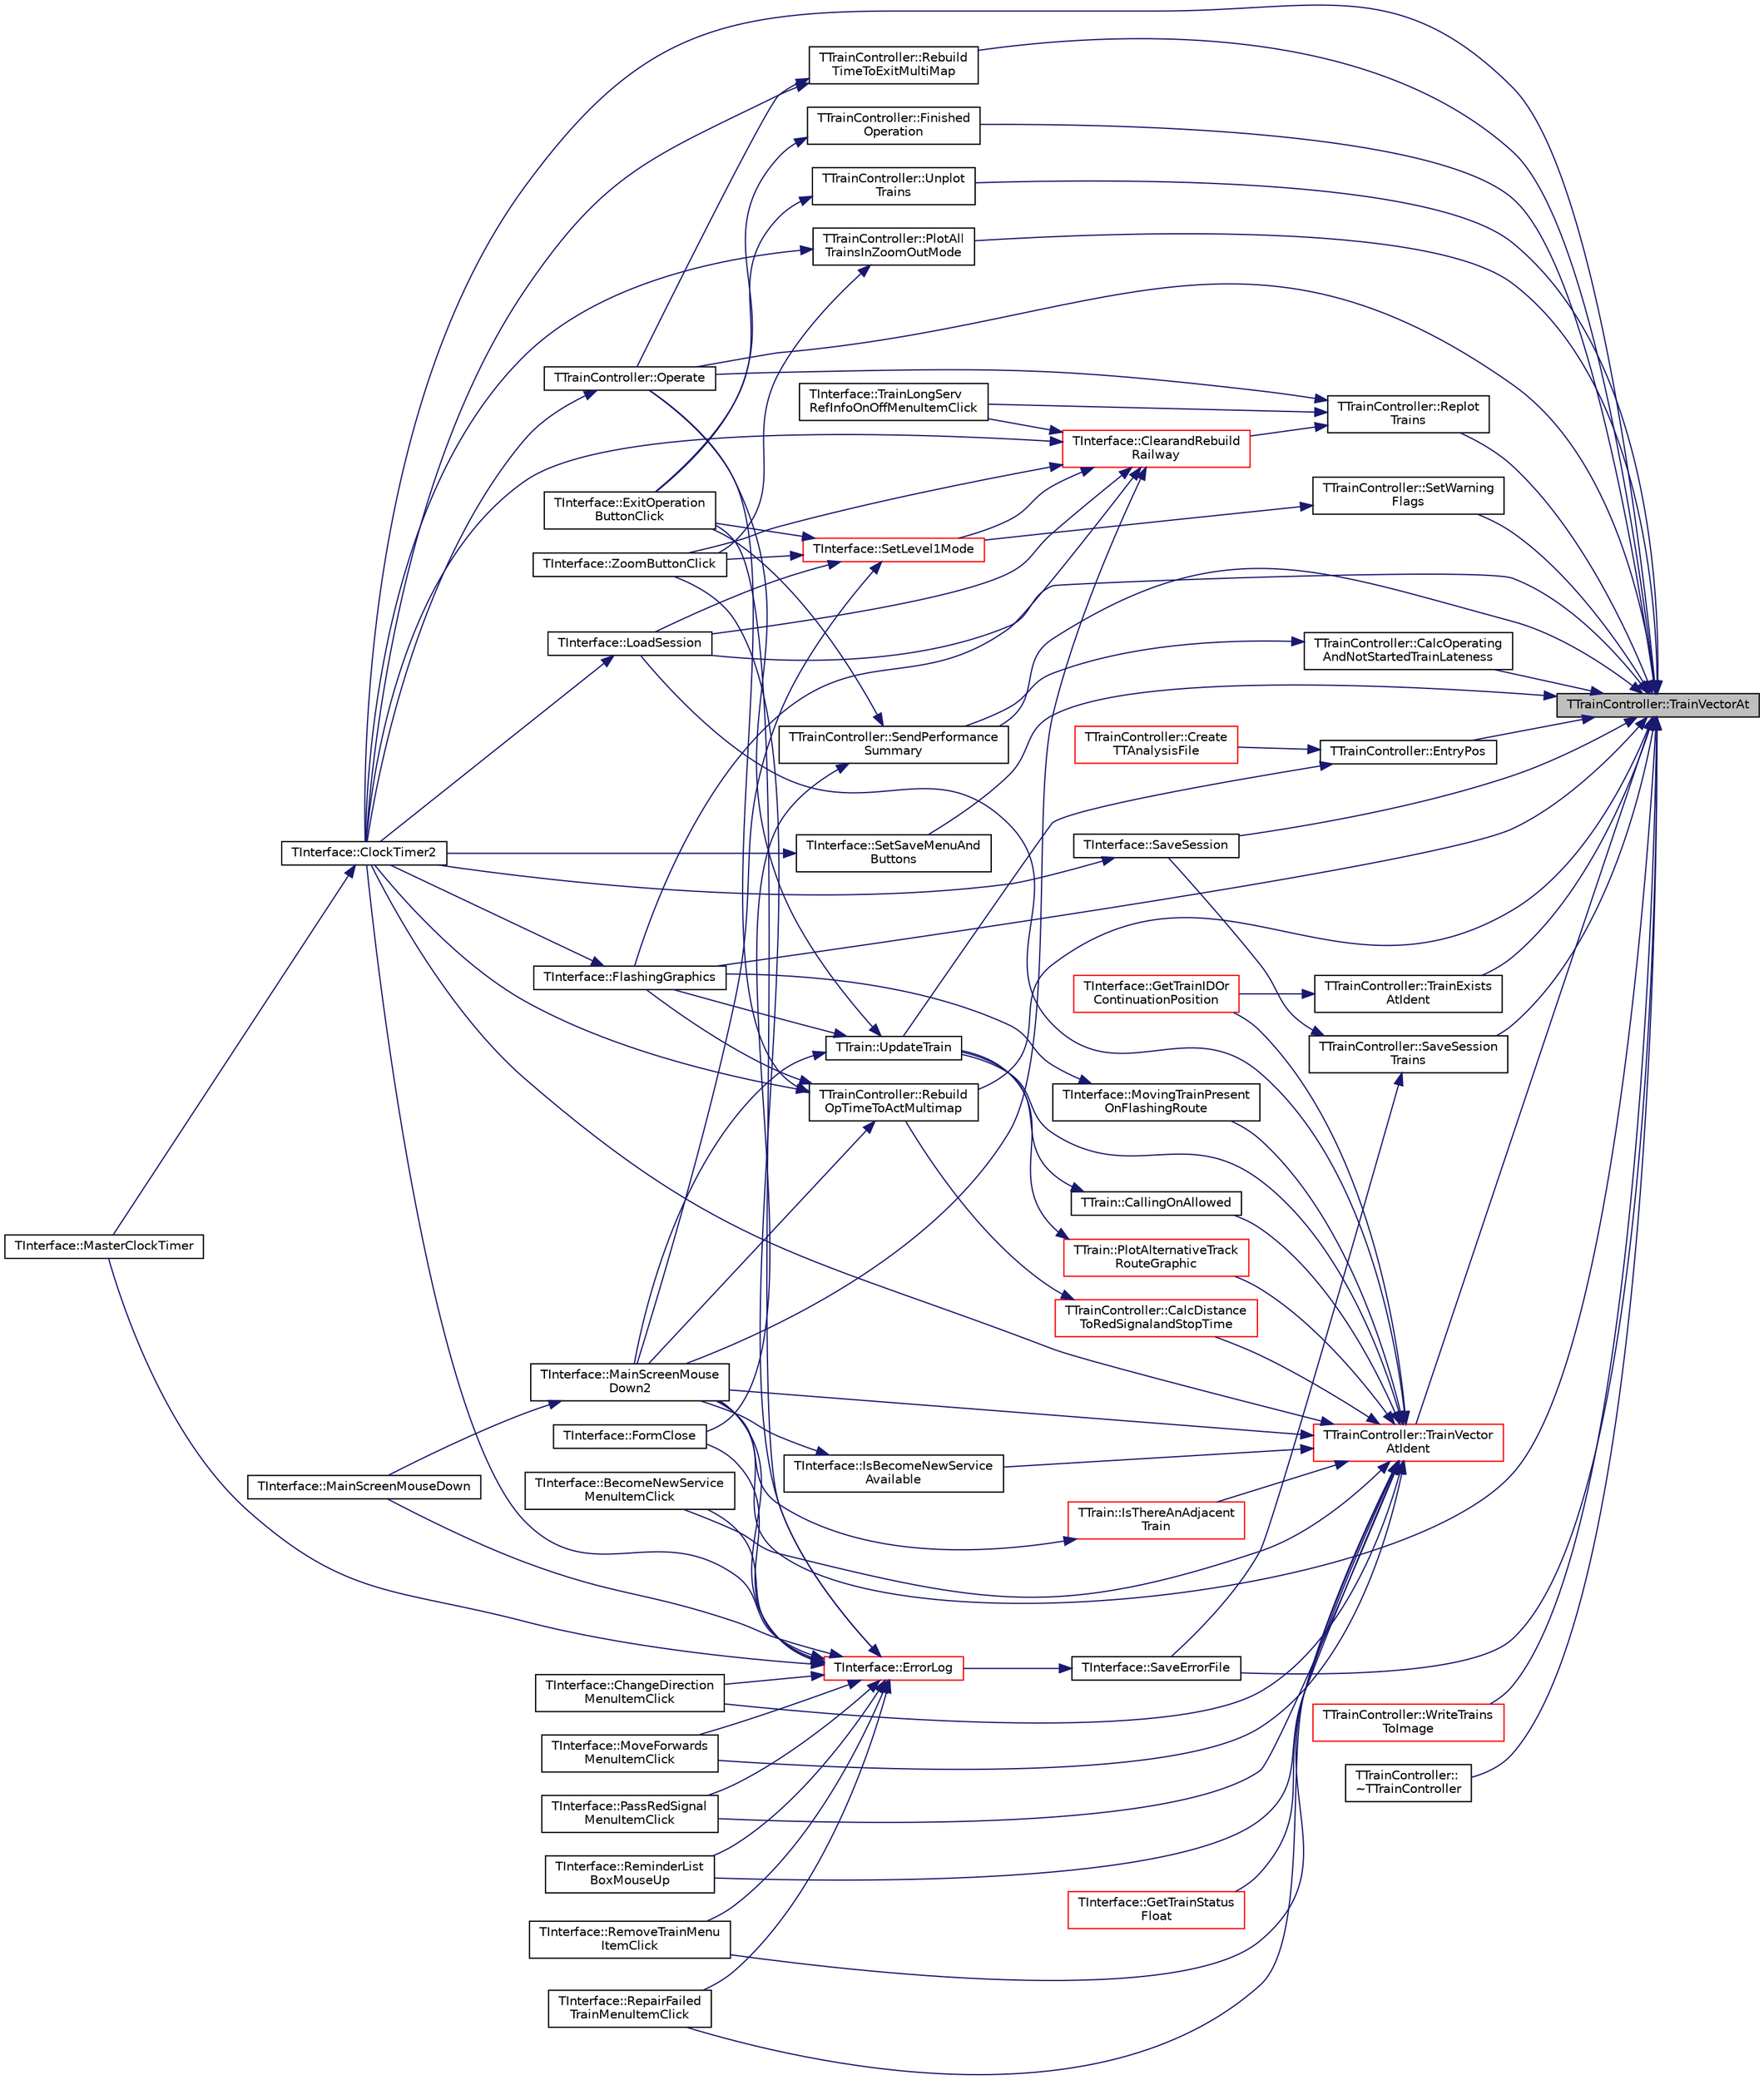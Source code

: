 digraph "TTrainController::TrainVectorAt"
{
 // INTERACTIVE_SVG=YES
 // LATEX_PDF_SIZE
  edge [fontname="Helvetica",fontsize="10",labelfontname="Helvetica",labelfontsize="10"];
  node [fontname="Helvetica",fontsize="10",shape=record];
  rankdir="RL";
  Node1 [label="TTrainController::TrainVectorAt",height=0.2,width=0.4,color="black", fillcolor="grey75", style="filled", fontcolor="black",tooltip="Return a reference to the train at position VecPos in the TrainVector, carries out range checking on ..."];
  Node1 -> Node2 [dir="back",color="midnightblue",fontsize="10",style="solid",fontname="Helvetica"];
  Node2 [label="TTrainController::CalcOperating\lAndNotStartedTrainLateness",height=0.2,width=0.4,color="black", fillcolor="white", style="filled",URL="$class_t_train_controller.html#aadffada34a23350d7773bc7735e423a1",tooltip="calculates additional lateness values for trains that haven't reached their destinations yet"];
  Node2 -> Node3 [dir="back",color="midnightblue",fontsize="10",style="solid",fontname="Helvetica"];
  Node3 [label="TTrainController::SendPerformance\lSummary",height=0.2,width=0.4,color="black", fillcolor="white", style="filled",URL="$class_t_train_controller.html#af6c6e1e1236559f07b29b069d4377690",tooltip="At the end of operation a summary of overall performance is sent to the performance file by this func..."];
  Node3 -> Node4 [dir="back",color="midnightblue",fontsize="10",style="solid",fontname="Helvetica"];
  Node4 [label="TInterface::ExitOperation\lButtonClick",height=0.2,width=0.4,color="black", fillcolor="white", style="filled",URL="$class_t_interface.html#a3e59d6f1f39ffe34a9d6e7bf930acbff",tooltip=" "];
  Node3 -> Node5 [dir="back",color="midnightblue",fontsize="10",style="solid",fontname="Helvetica"];
  Node5 [label="TInterface::FormClose",height=0.2,width=0.4,color="black", fillcolor="white", style="filled",URL="$class_t_interface.html#ad1418f26381a91c4333c3947585ed60e",tooltip=" "];
  Node1 -> Node6 [dir="back",color="midnightblue",fontsize="10",style="solid",fontname="Helvetica"];
  Node6 [label="TInterface::ClockTimer2",height=0.2,width=0.4,color="black", fillcolor="white", style="filled",URL="$class_t_interface.html#a6139ffb52492eb89e5487a8a3cd647b5",tooltip="The main loop, called every clock tick via MasterClockTimer."];
  Node6 -> Node7 [dir="back",color="midnightblue",fontsize="10",style="solid",fontname="Helvetica"];
  Node7 [label="TInterface::MasterClockTimer",height=0.2,width=0.4,color="black", fillcolor="white", style="filled",URL="$class_t_interface.html#ace30a12d923fc7fb489afabb0a09aa4f",tooltip=" "];
  Node1 -> Node8 [dir="back",color="midnightblue",fontsize="10",style="solid",fontname="Helvetica"];
  Node8 [label="TTrainController::EntryPos",height=0.2,width=0.4,color="black", fillcolor="white", style="filled",URL="$class_t_train_controller.html#aa60ab73bef848c5458cdf0217092aef8",tooltip="Return the track entry link (Link[]) array position for the given train on track element at track vec..."];
  Node8 -> Node9 [dir="back",color="midnightblue",fontsize="10",style="solid",fontname="Helvetica"];
  Node9 [label="TTrainController::Create\lTTAnalysisFile",height=0.2,width=0.4,color="red", fillcolor="white", style="filled",URL="$class_t_train_controller.html#a6a7975052fcea4a8f0f72214a4a0f298",tooltip="Generate a timetable analysis file in the 'Formatted Timetables' folder, return false if failed for a..."];
  Node8 -> Node11 [dir="back",color="midnightblue",fontsize="10",style="solid",fontname="Helvetica"];
  Node11 [label="TTrain::UpdateTrain",height=0.2,width=0.4,color="black", fillcolor="white", style="filled",URL="$class_t_train.html#a89ad640ecf8f5163c40727b4e28575fc",tooltip="Major function called at each clock tick for each train & handles all train movement & associated act..."];
  Node11 -> Node12 [dir="back",color="midnightblue",fontsize="10",style="solid",fontname="Helvetica"];
  Node12 [label="TInterface::FlashingGraphics",height=0.2,width=0.4,color="black", fillcolor="white", style="filled",URL="$class_t_interface.html#a7e6535742855a19cb3e35b1711a7ab59",tooltip="Deal with any warning graphics that need to flash (call on, signal stop, crash etc),..."];
  Node12 -> Node6 [dir="back",color="midnightblue",fontsize="10",style="solid",fontname="Helvetica"];
  Node11 -> Node13 [dir="back",color="midnightblue",fontsize="10",style="solid",fontname="Helvetica"];
  Node13 [label="TInterface::MainScreenMouse\lDown2",height=0.2,width=0.4,color="black", fillcolor="white", style="filled",URL="$class_t_interface.html#abf07d5edc1507de381825f17620748b2",tooltip="Called when mouse button clicked in zoom-in mode."];
  Node13 -> Node14 [dir="back",color="midnightblue",fontsize="10",style="solid",fontname="Helvetica"];
  Node14 [label="TInterface::MainScreenMouseDown",height=0.2,width=0.4,color="black", fillcolor="white", style="filled",URL="$class_t_interface.html#a7f37862fb9e01e1328d9fd3fd8c50094",tooltip=" "];
  Node11 -> Node15 [dir="back",color="midnightblue",fontsize="10",style="solid",fontname="Helvetica"];
  Node15 [label="TTrainController::Operate",height=0.2,width=0.4,color="black", fillcolor="white", style="filled",URL="$class_t_train_controller.html#a20a1576dea1d86ed78fc5e9f46343481",tooltip="called every clock tick to introduce new trains and update existing trains"];
  Node15 -> Node6 [dir="back",color="midnightblue",fontsize="10",style="solid",fontname="Helvetica"];
  Node1 -> Node16 [dir="back",color="midnightblue",fontsize="10",style="solid",fontname="Helvetica"];
  Node16 [label="TTrainController::Finished\lOperation",height=0.2,width=0.4,color="black", fillcolor="white", style="filled",URL="$class_t_train_controller.html#a07d3d10bf08d4e916b652d676c917335",tooltip="called when exiting operation mode to delete all trains and timetable data etc"];
  Node16 -> Node4 [dir="back",color="midnightblue",fontsize="10",style="solid",fontname="Helvetica"];
  Node1 -> Node12 [dir="back",color="midnightblue",fontsize="10",style="solid",fontname="Helvetica"];
  Node1 -> Node17 [dir="back",color="midnightblue",fontsize="10",style="solid",fontname="Helvetica"];
  Node17 [label="TInterface::LoadSession",height=0.2,width=0.4,color="black", fillcolor="white", style="filled",URL="$class_t_interface.html#a636b1b4bd29f2678a3290ed2d282f1c2",tooltip="Load a session file."];
  Node17 -> Node6 [dir="back",color="midnightblue",fontsize="10",style="solid",fontname="Helvetica"];
  Node1 -> Node13 [dir="back",color="midnightblue",fontsize="10",style="solid",fontname="Helvetica"];
  Node1 -> Node15 [dir="back",color="midnightblue",fontsize="10",style="solid",fontname="Helvetica"];
  Node1 -> Node18 [dir="back",color="midnightblue",fontsize="10",style="solid",fontname="Helvetica"];
  Node18 [label="TTrainController::PlotAll\lTrainsInZoomOutMode",height=0.2,width=0.4,color="black", fillcolor="white", style="filled",URL="$class_t_train_controller.html#a2f9cd71b60b45de8380f5fad7bbd5dd8",tooltip="Plots all trains on screen in zoomed-out mode, state of 'Flash' determines whether the flashing train..."];
  Node18 -> Node6 [dir="back",color="midnightblue",fontsize="10",style="solid",fontname="Helvetica"];
  Node18 -> Node19 [dir="back",color="midnightblue",fontsize="10",style="solid",fontname="Helvetica"];
  Node19 [label="TInterface::ZoomButtonClick",height=0.2,width=0.4,color="black", fillcolor="white", style="filled",URL="$class_t_interface.html#a08305797df7dfbdd16b3e8900c33e0bc",tooltip=" "];
  Node1 -> Node20 [dir="back",color="midnightblue",fontsize="10",style="solid",fontname="Helvetica"];
  Node20 [label="TTrainController::Rebuild\lOpTimeToActMultimap",height=0.2,width=0.4,color="black", fillcolor="white", style="filled",URL="$class_t_train_controller.html#a0e16b9cb91bb29f83bffc7ae3461200d",tooltip="new v2.2.0 for OperatorActionPanel (OperatorActionPanel changed for ActionsDueForm at v2...."];
  Node20 -> Node6 [dir="back",color="midnightblue",fontsize="10",style="solid",fontname="Helvetica"];
  Node20 -> Node12 [dir="back",color="midnightblue",fontsize="10",style="solid",fontname="Helvetica"];
  Node20 -> Node13 [dir="back",color="midnightblue",fontsize="10",style="solid",fontname="Helvetica"];
  Node20 -> Node15 [dir="back",color="midnightblue",fontsize="10",style="solid",fontname="Helvetica"];
  Node1 -> Node21 [dir="back",color="midnightblue",fontsize="10",style="solid",fontname="Helvetica"];
  Node21 [label="TTrainController::Rebuild\lTimeToExitMultiMap",height=0.2,width=0.4,color="black", fillcolor="white", style="filled",URL="$class_t_train_controller.html#adda46770e73214b896de94d98f9e2692",tooltip="new for multiplayer"];
  Node21 -> Node6 [dir="back",color="midnightblue",fontsize="10",style="solid",fontname="Helvetica"];
  Node21 -> Node15 [dir="back",color="midnightblue",fontsize="10",style="solid",fontname="Helvetica"];
  Node1 -> Node22 [dir="back",color="midnightblue",fontsize="10",style="solid",fontname="Helvetica"];
  Node22 [label="TTrainController::Replot\lTrains",height=0.2,width=0.4,color="black", fillcolor="white", style="filled",URL="$class_t_train_controller.html#a47676de8fc677dbcabf565569cb1435c",tooltip="plot all trains on the display"];
  Node22 -> Node23 [dir="back",color="midnightblue",fontsize="10",style="solid",fontname="Helvetica"];
  Node23 [label="TInterface::ClearandRebuild\lRailway",height=0.2,width=0.4,color="red", fillcolor="white", style="filled",URL="$class_t_interface.html#aaa05ac95703a25e1fb4863779854967c",tooltip="< Sets the information panel message for zoom-out or paused modes"];
  Node23 -> Node6 [dir="back",color="midnightblue",fontsize="10",style="solid",fontname="Helvetica"];
  Node23 -> Node12 [dir="back",color="midnightblue",fontsize="10",style="solid",fontname="Helvetica"];
  Node23 -> Node17 [dir="back",color="midnightblue",fontsize="10",style="solid",fontname="Helvetica"];
  Node23 -> Node13 [dir="back",color="midnightblue",fontsize="10",style="solid",fontname="Helvetica"];
  Node23 -> Node63 [dir="back",color="midnightblue",fontsize="10",style="solid",fontname="Helvetica"];
  Node63 [label="TInterface::SetLevel1Mode",height=0.2,width=0.4,color="red", fillcolor="white", style="filled",URL="$class_t_interface.html#acf77f2eeeac0775fde4f25ba46099e0b",tooltip="Sets the Level1 user mode, using the Level1Mode variable to determine the mode."];
  Node63 -> Node4 [dir="back",color="midnightblue",fontsize="10",style="solid",fontname="Helvetica"];
  Node63 -> Node17 [dir="back",color="midnightblue",fontsize="10",style="solid",fontname="Helvetica"];
  Node63 -> Node13 [dir="back",color="midnightblue",fontsize="10",style="solid",fontname="Helvetica"];
  Node63 -> Node19 [dir="back",color="midnightblue",fontsize="10",style="solid",fontname="Helvetica"];
  Node23 -> Node138 [dir="back",color="midnightblue",fontsize="10",style="solid",fontname="Helvetica"];
  Node138 [label="TInterface::TrainLongServ\lRefInfoOnOffMenuItemClick",height=0.2,width=0.4,color="black", fillcolor="white", style="filled",URL="$class_t_interface.html#a0c193116ef39efb292c08df6101155f5",tooltip=" "];
  Node23 -> Node19 [dir="back",color="midnightblue",fontsize="10",style="solid",fontname="Helvetica"];
  Node22 -> Node15 [dir="back",color="midnightblue",fontsize="10",style="solid",fontname="Helvetica"];
  Node22 -> Node138 [dir="back",color="midnightblue",fontsize="10",style="solid",fontname="Helvetica"];
  Node1 -> Node139 [dir="back",color="midnightblue",fontsize="10",style="solid",fontname="Helvetica"];
  Node139 [label="TInterface::SaveErrorFile",height=0.2,width=0.4,color="black", fillcolor="white", style="filled",URL="$class_t_interface.html#a0109f801142d4fa3becae22e23b84163",tooltip="Save the error log after an error has been thrown - no need for a caller."];
  Node139 -> Node140 [dir="back",color="midnightblue",fontsize="10",style="solid",fontname="Helvetica"];
  Node140 [label="TInterface::ErrorLog",height=0.2,width=0.4,color="red", fillcolor="white", style="filled",URL="$class_t_interface.html#a4f3a25665e2266441217849f947a1adf",tooltip="The error logging routine, called when an error is detected."];
  Node140 -> Node143 [dir="back",color="midnightblue",fontsize="10",style="solid",fontname="Helvetica"];
  Node143 [label="TInterface::BecomeNewService\lMenuItemClick",height=0.2,width=0.4,color="black", fillcolor="white", style="filled",URL="$class_t_interface.html#a0e9af41ff305fe2813385fce38b73206",tooltip=" "];
  Node140 -> Node145 [dir="back",color="midnightblue",fontsize="10",style="solid",fontname="Helvetica"];
  Node145 [label="TInterface::ChangeDirection\lMenuItemClick",height=0.2,width=0.4,color="black", fillcolor="white", style="filled",URL="$class_t_interface.html#aaaf32c3c815553f7ba70698e0f0071bb",tooltip=" "];
  Node140 -> Node6 [dir="back",color="midnightblue",fontsize="10",style="solid",fontname="Helvetica"];
  Node140 -> Node4 [dir="back",color="midnightblue",fontsize="10",style="solid",fontname="Helvetica"];
  Node140 -> Node5 [dir="back",color="midnightblue",fontsize="10",style="solid",fontname="Helvetica"];
  Node140 -> Node14 [dir="back",color="midnightblue",fontsize="10",style="solid",fontname="Helvetica"];
  Node140 -> Node13 [dir="back",color="midnightblue",fontsize="10",style="solid",fontname="Helvetica"];
  Node140 -> Node7 [dir="back",color="midnightblue",fontsize="10",style="solid",fontname="Helvetica"];
  Node140 -> Node160 [dir="back",color="midnightblue",fontsize="10",style="solid",fontname="Helvetica"];
  Node160 [label="TInterface::MoveForwards\lMenuItemClick",height=0.2,width=0.4,color="black", fillcolor="white", style="filled",URL="$class_t_interface.html#a50478cade5cae721121f5902528987a7",tooltip=" "];
  Node140 -> Node177 [dir="back",color="midnightblue",fontsize="10",style="solid",fontname="Helvetica"];
  Node177 [label="TInterface::PassRedSignal\lMenuItemClick",height=0.2,width=0.4,color="black", fillcolor="white", style="filled",URL="$class_t_interface.html#ad7aaed58c91a9ad9598e17fa615024da",tooltip=" "];
  Node140 -> Node182 [dir="back",color="midnightblue",fontsize="10",style="solid",fontname="Helvetica"];
  Node182 [label="TInterface::ReminderList\lBoxMouseUp",height=0.2,width=0.4,color="black", fillcolor="white", style="filled",URL="$class_t_interface.html#af51cb634bd52e389e6ee86f9727cb2ea",tooltip=" "];
  Node140 -> Node183 [dir="back",color="midnightblue",fontsize="10",style="solid",fontname="Helvetica"];
  Node183 [label="TInterface::RemoveTrainMenu\lItemClick",height=0.2,width=0.4,color="black", fillcolor="white", style="filled",URL="$class_t_interface.html#a921ff57bd9af8acdd79a7c99d4839218",tooltip=" "];
  Node140 -> Node184 [dir="back",color="midnightblue",fontsize="10",style="solid",fontname="Helvetica"];
  Node184 [label="TInterface::RepairFailed\lTrainMenuItemClick",height=0.2,width=0.4,color="black", fillcolor="white", style="filled",URL="$class_t_interface.html#ad3ddf42d51934815002002a770df766a",tooltip=" "];
  Node140 -> Node19 [dir="back",color="midnightblue",fontsize="10",style="solid",fontname="Helvetica"];
  Node1 -> Node228 [dir="back",color="midnightblue",fontsize="10",style="solid",fontname="Helvetica"];
  Node228 [label="TInterface::SaveSession",height=0.2,width=0.4,color="black", fillcolor="white", style="filled",URL="$class_t_interface.html#a3362cfff4fa746fdb4871fe9d6c5ba25",tooltip="Save a session file - see LoadSession for details of additions to the session file."];
  Node228 -> Node6 [dir="back",color="midnightblue",fontsize="10",style="solid",fontname="Helvetica"];
  Node1 -> Node229 [dir="back",color="midnightblue",fontsize="10",style="solid",fontname="Helvetica"];
  Node229 [label="TTrainController::SaveSession\lTrains",height=0.2,width=0.4,color="black", fillcolor="white", style="filled",URL="$class_t_train_controller.html#afa594bfc6b628d21d02a31c3a13c3a0a",tooltip="save trains to a session file"];
  Node229 -> Node139 [dir="back",color="midnightblue",fontsize="10",style="solid",fontname="Helvetica"];
  Node229 -> Node228 [dir="back",color="midnightblue",fontsize="10",style="solid",fontname="Helvetica"];
  Node1 -> Node3 [dir="back",color="midnightblue",fontsize="10",style="solid",fontname="Helvetica"];
  Node1 -> Node230 [dir="back",color="midnightblue",fontsize="10",style="solid",fontname="Helvetica"];
  Node230 [label="TInterface::SetSaveMenuAnd\lButtons",height=0.2,width=0.4,color="black", fillcolor="white", style="filled",URL="$class_t_interface.html#afeb3a4236e5cfa7e93d7d5167304f937",tooltip="Called during the ClockTimer2 function to set screen boundaries, buttons & menu items."];
  Node230 -> Node6 [dir="back",color="midnightblue",fontsize="10",style="solid",fontname="Helvetica"];
  Node1 -> Node231 [dir="back",color="midnightblue",fontsize="10",style="solid",fontname="Helvetica"];
  Node231 [label="TTrainController::SetWarning\lFlags",height=0.2,width=0.4,color="black", fillcolor="white", style="filled",URL="$class_t_train_controller.html#a29c49509e56368954ca3334a37648a7a",tooltip="This sets all the warning flags (CrashWarning, DerailWarning etc) to their required states after a se..."];
  Node231 -> Node63 [dir="back",color="midnightblue",fontsize="10",style="solid",fontname="Helvetica"];
  Node1 -> Node232 [dir="back",color="midnightblue",fontsize="10",style="solid",fontname="Helvetica"];
  Node232 [label="TTrainController::TrainExists\lAtIdent",height=0.2,width=0.4,color="black", fillcolor="white", style="filled",URL="$class_t_train_controller.html#ab98eb9e3dd43fb5028c6cda88ae929f2",tooltip="new at v2.4.0 return true if find the train (added at v2.4.0 as can select a removed train in Actions..."];
  Node232 -> Node233 [dir="back",color="midnightblue",fontsize="10",style="solid",fontname="Helvetica"];
  Node233 [label="TInterface::GetTrainIDOr\lContinuationPosition",height=0.2,width=0.4,color="red", fillcolor="white", style="filled",URL="$class_t_interface.html#a67d3c81296085e3b657e7d05dca94e23",tooltip="Used in actions due panel to identify the train or continuation, added at v2.6.2 so can use for actio..."];
  Node1 -> Node235 [dir="back",color="midnightblue",fontsize="10",style="solid",fontname="Helvetica"];
  Node235 [label="TTrainController::TrainVector\lAtIdent",height=0.2,width=0.4,color="red", fillcolor="white", style="filled",URL="$class_t_train_controller.html#a4d5de42d6e9e92191241963599581210",tooltip="Return a reference to the train with ID TrainID, carries out validity checking on TrainID."];
  Node235 -> Node143 [dir="back",color="midnightblue",fontsize="10",style="solid",fontname="Helvetica"];
  Node235 -> Node236 [dir="back",color="midnightblue",fontsize="10",style="solid",fontname="Helvetica"];
  Node236 [label="TTrainController::CalcDistance\lToRedSignalandStopTime",height=0.2,width=0.4,color="red", fillcolor="white", style="filled",URL="$class_t_train_controller.html#a9fa0023214c894b378c929311da6c185",tooltip="new v2.2.0 (DistanceToExit added for multiplayer), calcs distances to red signal & exit,..."];
  Node236 -> Node20 [dir="back",color="midnightblue",fontsize="10",style="solid",fontname="Helvetica"];
  Node235 -> Node238 [dir="back",color="midnightblue",fontsize="10",style="solid",fontname="Helvetica"];
  Node238 [label="TTrain::CallingOnAllowed",height=0.2,width=0.4,color="black", fillcolor="white", style="filled",URL="$class_t_train.html#a4524b72ef62ef2c1375f58fac05929ee",tooltip="True if the train can be called on at its current position - see detail in .cpp file."];
  Node238 -> Node11 [dir="back",color="midnightblue",fontsize="10",style="solid",fontname="Helvetica"];
  Node235 -> Node145 [dir="back",color="midnightblue",fontsize="10",style="solid",fontname="Helvetica"];
  Node235 -> Node6 [dir="back",color="midnightblue",fontsize="10",style="solid",fontname="Helvetica"];
  Node235 -> Node233 [dir="back",color="midnightblue",fontsize="10",style="solid",fontname="Helvetica"];
  Node235 -> Node239 [dir="back",color="midnightblue",fontsize="10",style="solid",fontname="Helvetica"];
  Node239 [label="TInterface::GetTrainStatus\lFloat",height=0.2,width=0.4,color="red", fillcolor="white", style="filled",URL="$class_t_interface.html#a51b94ffa3dc90fe4e3bec2f1ae28074e",tooltip="used for floating window to display train status"];
  Node235 -> Node240 [dir="back",color="midnightblue",fontsize="10",style="solid",fontname="Helvetica"];
  Node240 [label="TInterface::IsBecomeNewService\lAvailable",height=0.2,width=0.4,color="black", fillcolor="white", style="filled",URL="$class_t_interface.html#a36604fa81623b72c7faeb412950ec95e",tooltip="Check to see if a BecomeNewService popup otion is available - i.e stopped at location,..."];
  Node240 -> Node13 [dir="back",color="midnightblue",fontsize="10",style="solid",fontname="Helvetica"];
  Node235 -> Node241 [dir="back",color="midnightblue",fontsize="10",style="solid",fontname="Helvetica"];
  Node241 [label="TTrain::IsThereAnAdjacent\lTrain",height=0.2,width=0.4,color="red", fillcolor="white", style="filled",URL="$class_t_train.html#aa76cf279cc5cc86bccf44eae2a03df26",tooltip=" "];
  Node241 -> Node13 [dir="back",color="midnightblue",fontsize="10",style="solid",fontname="Helvetica"];
  Node235 -> Node17 [dir="back",color="midnightblue",fontsize="10",style="solid",fontname="Helvetica"];
  Node235 -> Node13 [dir="back",color="midnightblue",fontsize="10",style="solid",fontname="Helvetica"];
  Node235 -> Node160 [dir="back",color="midnightblue",fontsize="10",style="solid",fontname="Helvetica"];
  Node235 -> Node242 [dir="back",color="midnightblue",fontsize="10",style="solid",fontname="Helvetica"];
  Node242 [label="TInterface::MovingTrainPresent\lOnFlashingRoute",height=0.2,width=0.4,color="black", fillcolor="white", style="filled",URL="$class_t_interface.html#a1cd9f01bcbcc37fb31712b7007d04dac",tooltip="Examines a flashing route (i.e. one being set) and returns true if a moving train is detected on it a..."];
  Node242 -> Node12 [dir="back",color="midnightblue",fontsize="10",style="solid",fontname="Helvetica"];
  Node235 -> Node177 [dir="back",color="midnightblue",fontsize="10",style="solid",fontname="Helvetica"];
  Node235 -> Node243 [dir="back",color="midnightblue",fontsize="10",style="solid",fontname="Helvetica"];
  Node243 [label="TTrain::PlotAlternativeTrack\lRouteGraphic",height=0.2,width=0.4,color="red", fillcolor="white", style="filled",URL="$class_t_train.html#aa21e18b3085773ca8351c446911611c1",tooltip="When a train moves off a bridge the other track may contain a route or have a train on it that has be..."];
  Node243 -> Node11 [dir="back",color="midnightblue",fontsize="10",style="solid",fontname="Helvetica"];
  Node235 -> Node182 [dir="back",color="midnightblue",fontsize="10",style="solid",fontname="Helvetica"];
  Node235 -> Node183 [dir="back",color="midnightblue",fontsize="10",style="solid",fontname="Helvetica"];
  Node235 -> Node184 [dir="back",color="midnightblue",fontsize="10",style="solid",fontname="Helvetica"];
  Node235 -> Node11 [dir="back",color="midnightblue",fontsize="10",style="solid",fontname="Helvetica"];
  Node1 -> Node253 [dir="back",color="midnightblue",fontsize="10",style="solid",fontname="Helvetica"];
  Node253 [label="TTrainController::Unplot\lTrains",height=0.2,width=0.4,color="black", fillcolor="white", style="filled",URL="$class_t_train_controller.html#a7e2abfcc38e51933883d959c4155aca0",tooltip="unplot all trains from screen"];
  Node253 -> Node4 [dir="back",color="midnightblue",fontsize="10",style="solid",fontname="Helvetica"];
  Node1 -> Node268 [dir="back",color="midnightblue",fontsize="10",style="solid",fontname="Helvetica"];
  Node268 [label="TTrainController::WriteTrains\lToImage",height=0.2,width=0.4,color="red", fillcolor="white", style="filled",URL="$class_t_train_controller.html#aa5e441a9ec80e5076b2c05c2bb6f3fd3",tooltip="Called by TInterface::SaveOperatingImage1Click) to write all trains to the image file."];
  Node1 -> Node270 [dir="back",color="midnightblue",fontsize="10",style="solid",fontname="Helvetica"];
  Node270 [label="TTrainController::\l~TTrainController",height=0.2,width=0.4,color="black", fillcolor="white", style="filled",URL="$class_t_train_controller.html#ad6cbfb50d0fddf2c6b43a1604da3b746",tooltip="Destructor."];
}
